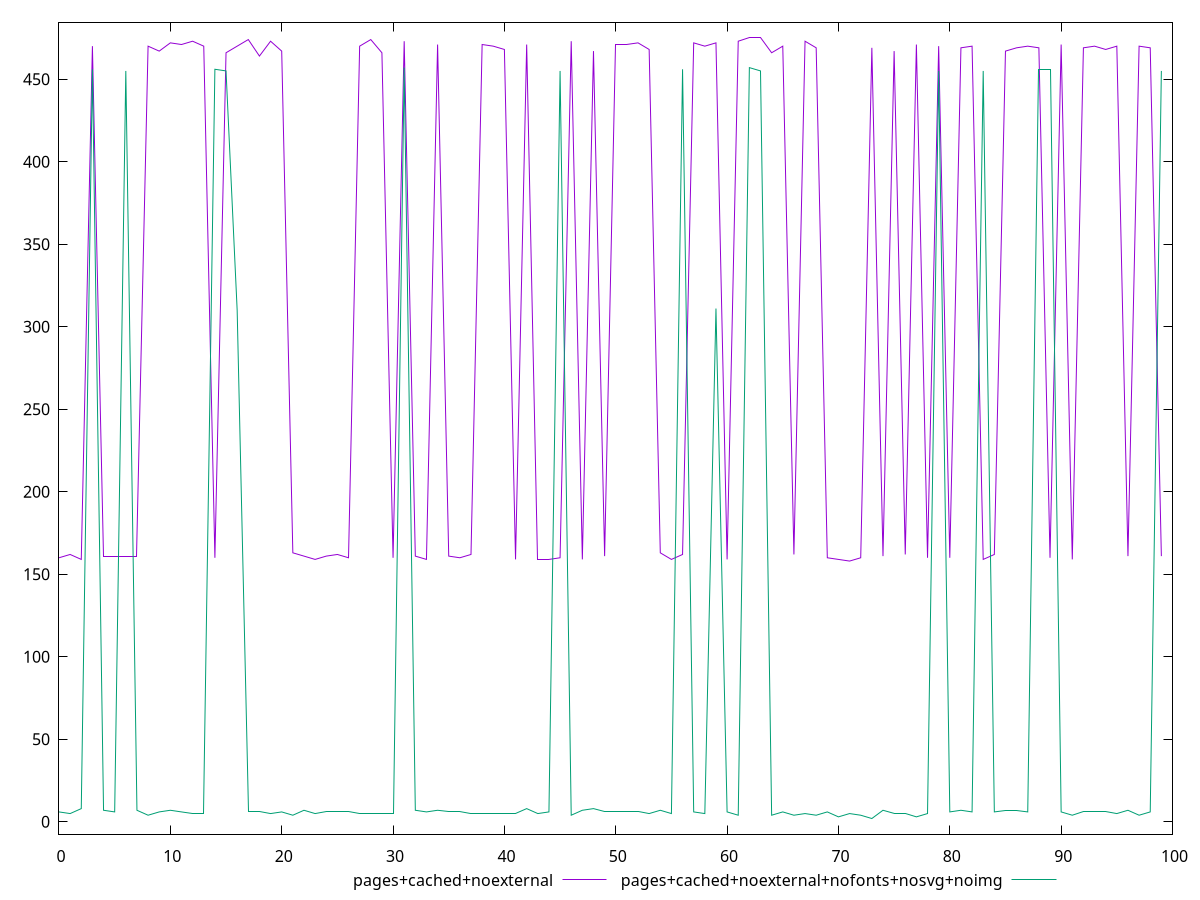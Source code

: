 $_pagesCachedNoexternal <<EOF
160
162
159
470
161
161
161
161
470
467
472
471
473
470
160
466
470
474
464
473
467
163
161
159
161
162
160
470
474
466
160
473
161
159
471
161
160
162
471
470
468
159
471
159
159
160
473
159
467
161
471
471
472
468
163
159
162
472
470
472
159
473
475
475
466
470
162
473
469
160
159
158
160
469
161
467
162
471
160
470
160
469
470
159
162
467
469
470
469
160
471
159
469
470
468
470
161
470
469
161
EOF
$_pagesCachedNoexternalNofontsNosvgNoimg <<EOF
6
5
8
456
7
6
455
7
4
6
7
6
5
5
456
455
310
6
6
5
6
4
7
5
6
6
6
5
5
5
5
457
7
6
7
6
6
5
5
5
5
5
8
5
6
455
4
7
8
6
6
6
6
5
7
5
456
6
5
311
6
4
457
455
4
6
4
5
4
6
3
5
4
2
7
5
5
3
5
455
6
7
6
455
6
7
7
6
456
456
6
4
6
6
6
5
7
4
6
455
EOF
set key outside below
set terminal pngcairo
set output "report_00006_2020-11-02T20-21-41.718Z/render-blocking-resources/render-blocking-resources_pages+cached+noexternal_pages+cached+noexternal+nofonts+nosvg+noimg.png"
set yrange [-7.460000000000001:484.46]
plot $_pagesCachedNoexternal title "pages+cached+noexternal" with line ,$_pagesCachedNoexternalNofontsNosvgNoimg title "pages+cached+noexternal+nofonts+nosvg+noimg" with line ,